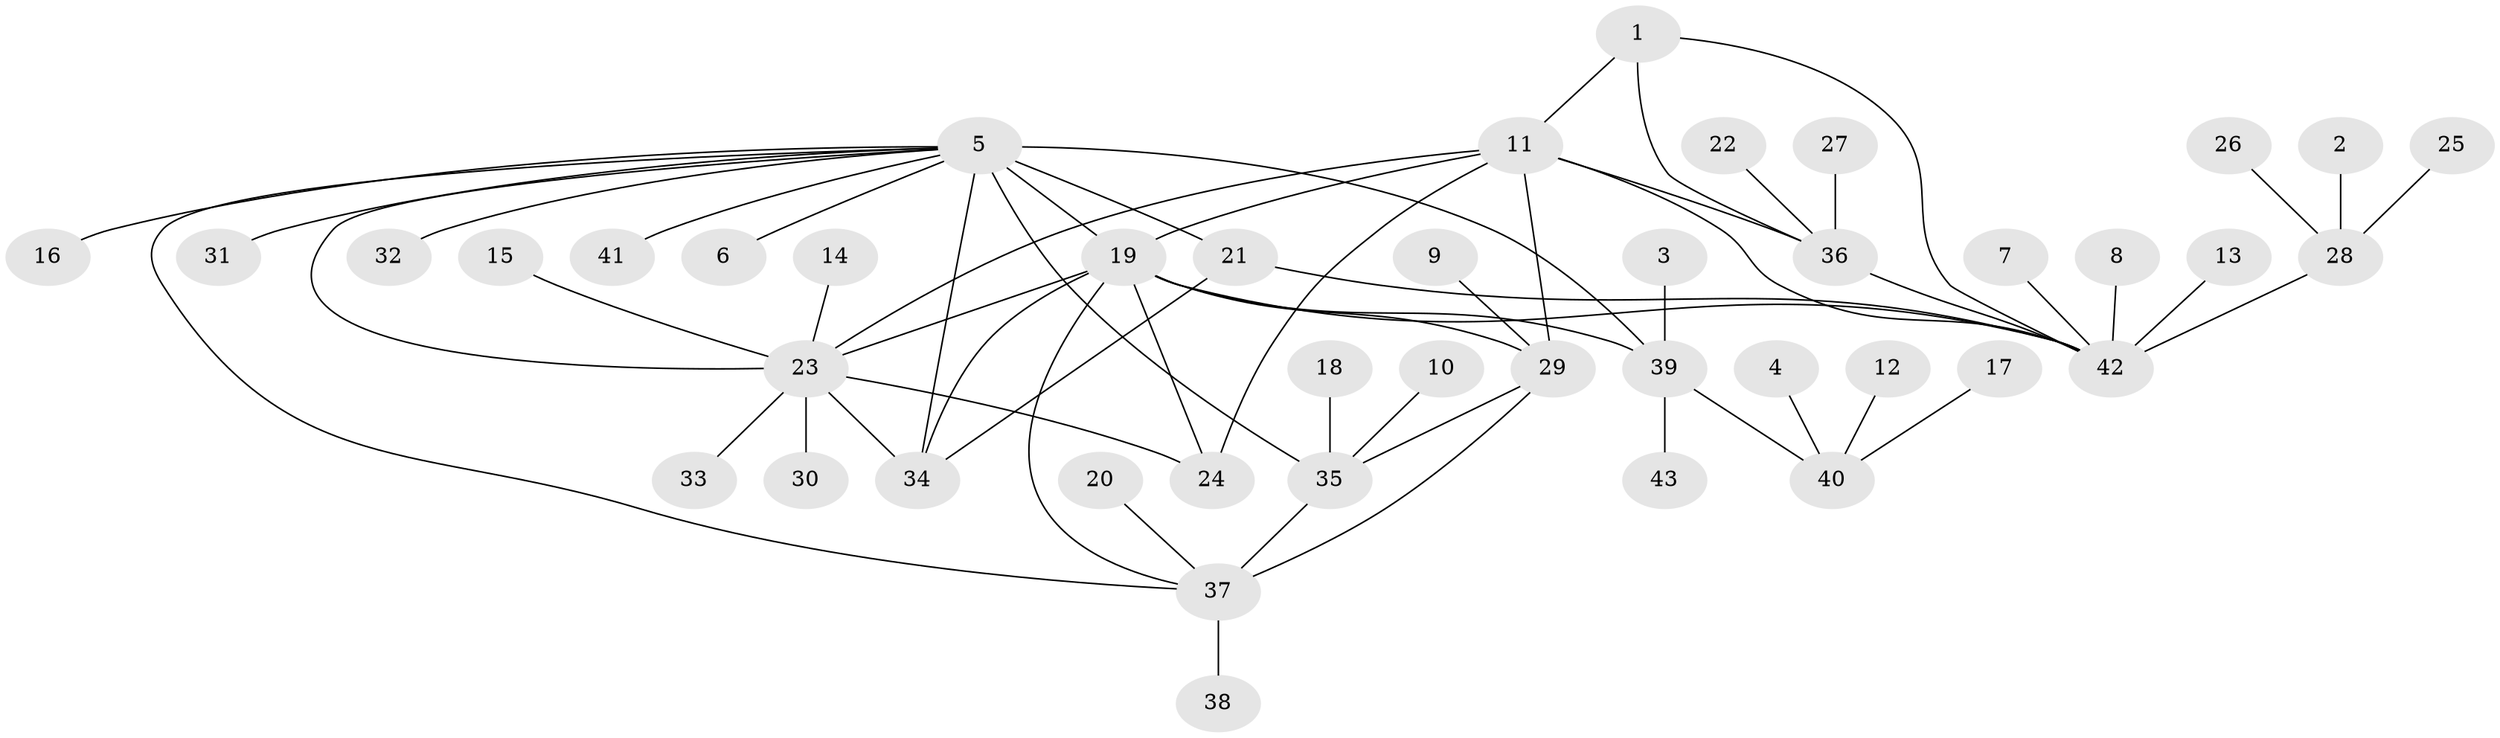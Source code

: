 // original degree distribution, {7: 0.046511627906976744, 6: 0.046511627906976744, 8: 0.03488372093023256, 11: 0.023255813953488372, 3: 0.05813953488372093, 5: 0.046511627906976744, 10: 0.011627906976744186, 4: 0.011627906976744186, 1: 0.5930232558139535, 2: 0.12790697674418605}
// Generated by graph-tools (version 1.1) at 2025/26/03/09/25 03:26:37]
// undirected, 43 vertices, 60 edges
graph export_dot {
graph [start="1"]
  node [color=gray90,style=filled];
  1;
  2;
  3;
  4;
  5;
  6;
  7;
  8;
  9;
  10;
  11;
  12;
  13;
  14;
  15;
  16;
  17;
  18;
  19;
  20;
  21;
  22;
  23;
  24;
  25;
  26;
  27;
  28;
  29;
  30;
  31;
  32;
  33;
  34;
  35;
  36;
  37;
  38;
  39;
  40;
  41;
  42;
  43;
  1 -- 11 [weight=1.0];
  1 -- 36 [weight=1.0];
  1 -- 42 [weight=1.0];
  2 -- 28 [weight=1.0];
  3 -- 39 [weight=1.0];
  4 -- 40 [weight=1.0];
  5 -- 6 [weight=1.0];
  5 -- 16 [weight=1.0];
  5 -- 19 [weight=2.0];
  5 -- 21 [weight=2.0];
  5 -- 23 [weight=2.0];
  5 -- 31 [weight=1.0];
  5 -- 32 [weight=1.0];
  5 -- 34 [weight=2.0];
  5 -- 35 [weight=1.0];
  5 -- 37 [weight=1.0];
  5 -- 39 [weight=2.0];
  5 -- 41 [weight=1.0];
  7 -- 42 [weight=1.0];
  8 -- 42 [weight=1.0];
  9 -- 29 [weight=1.0];
  10 -- 35 [weight=1.0];
  11 -- 19 [weight=1.0];
  11 -- 23 [weight=1.0];
  11 -- 24 [weight=1.0];
  11 -- 29 [weight=1.0];
  11 -- 36 [weight=1.0];
  11 -- 42 [weight=1.0];
  12 -- 40 [weight=1.0];
  13 -- 42 [weight=1.0];
  14 -- 23 [weight=1.0];
  15 -- 23 [weight=1.0];
  17 -- 40 [weight=1.0];
  18 -- 35 [weight=1.0];
  19 -- 23 [weight=1.0];
  19 -- 24 [weight=1.0];
  19 -- 29 [weight=1.0];
  19 -- 34 [weight=1.0];
  19 -- 37 [weight=1.0];
  19 -- 39 [weight=1.0];
  19 -- 42 [weight=1.0];
  20 -- 37 [weight=1.0];
  21 -- 34 [weight=1.0];
  21 -- 42 [weight=1.0];
  22 -- 36 [weight=1.0];
  23 -- 24 [weight=1.0];
  23 -- 30 [weight=1.0];
  23 -- 33 [weight=1.0];
  23 -- 34 [weight=1.0];
  25 -- 28 [weight=1.0];
  26 -- 28 [weight=1.0];
  27 -- 36 [weight=1.0];
  28 -- 42 [weight=1.0];
  29 -- 35 [weight=2.0];
  29 -- 37 [weight=1.0];
  35 -- 37 [weight=2.0];
  36 -- 42 [weight=1.0];
  37 -- 38 [weight=1.0];
  39 -- 40 [weight=1.0];
  39 -- 43 [weight=1.0];
}
